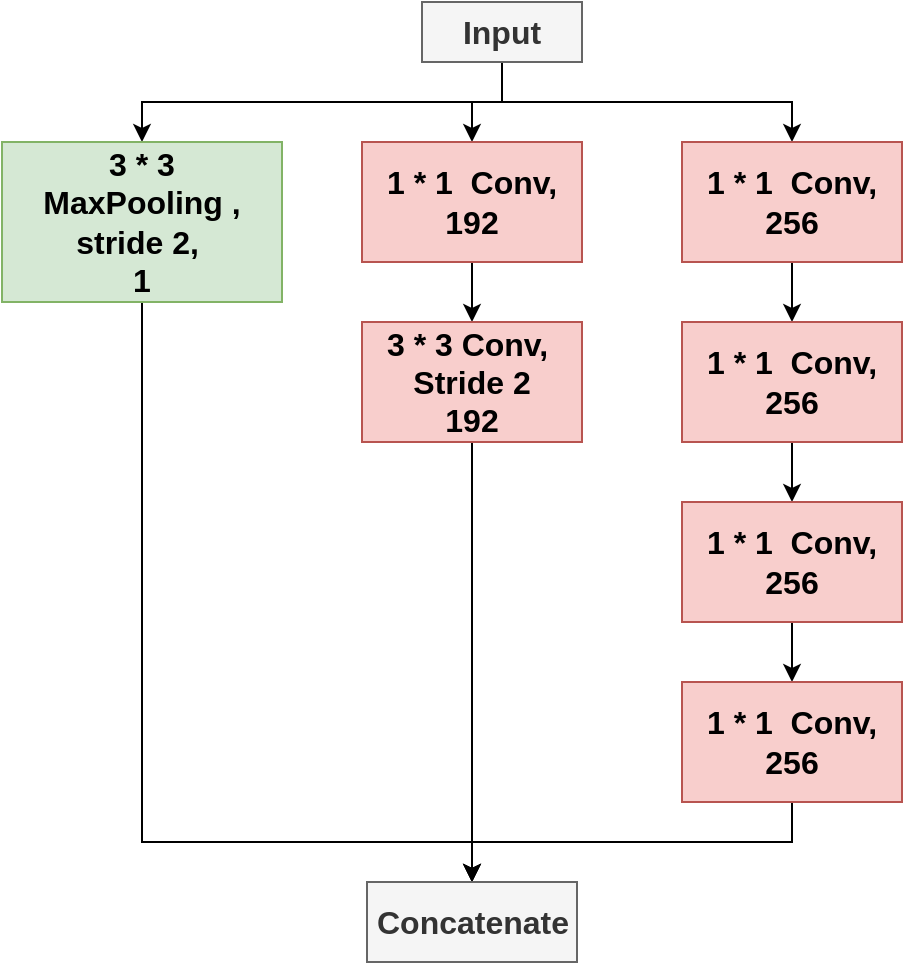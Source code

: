 <mxfile version="24.2.0" type="device">
  <diagram name="Page-1" id="pRJpxutpEvEzpziJwdYP">
    <mxGraphModel dx="677" dy="1076" grid="1" gridSize="10" guides="1" tooltips="1" connect="1" arrows="1" fold="1" page="1" pageScale="1" pageWidth="827" pageHeight="1169" math="0" shadow="0">
      <root>
        <mxCell id="0" />
        <mxCell id="1" parent="0" />
        <mxCell id="tNtBnJCOBXsDg5gNjMjy-10" style="edgeStyle=orthogonalEdgeStyle;rounded=0;orthogonalLoop=1;jettySize=auto;html=1;exitX=0.5;exitY=1;exitDx=0;exitDy=0;entryX=0.5;entryY=0;entryDx=0;entryDy=0;" edge="1" parent="1" source="tNtBnJCOBXsDg5gNjMjy-1" target="tNtBnJCOBXsDg5gNjMjy-2">
          <mxGeometry relative="1" as="geometry" />
        </mxCell>
        <mxCell id="tNtBnJCOBXsDg5gNjMjy-11" style="edgeStyle=orthogonalEdgeStyle;rounded=0;orthogonalLoop=1;jettySize=auto;html=1;exitX=0.5;exitY=1;exitDx=0;exitDy=0;entryX=0.5;entryY=0;entryDx=0;entryDy=0;" edge="1" parent="1" source="tNtBnJCOBXsDg5gNjMjy-1" target="tNtBnJCOBXsDg5gNjMjy-3">
          <mxGeometry relative="1" as="geometry" />
        </mxCell>
        <mxCell id="tNtBnJCOBXsDg5gNjMjy-12" style="edgeStyle=orthogonalEdgeStyle;rounded=0;orthogonalLoop=1;jettySize=auto;html=1;exitX=0.5;exitY=1;exitDx=0;exitDy=0;entryX=0.5;entryY=0;entryDx=0;entryDy=0;" edge="1" parent="1" source="tNtBnJCOBXsDg5gNjMjy-1" target="tNtBnJCOBXsDg5gNjMjy-4">
          <mxGeometry relative="1" as="geometry" />
        </mxCell>
        <mxCell id="tNtBnJCOBXsDg5gNjMjy-1" value="&lt;b&gt;&lt;font style=&quot;font-size: 16px;&quot;&gt;Input&lt;/font&gt;&lt;/b&gt;" style="rounded=0;whiteSpace=wrap;html=1;fillColor=#f5f5f5;fontColor=#333333;strokeColor=#666666;" vertex="1" parent="1">
          <mxGeometry x="240" y="40" width="80" height="30" as="geometry" />
        </mxCell>
        <mxCell id="tNtBnJCOBXsDg5gNjMjy-21" style="edgeStyle=orthogonalEdgeStyle;rounded=0;orthogonalLoop=1;jettySize=auto;html=1;exitX=0.5;exitY=1;exitDx=0;exitDy=0;entryX=0.5;entryY=0;entryDx=0;entryDy=0;" edge="1" parent="1" source="tNtBnJCOBXsDg5gNjMjy-2" target="tNtBnJCOBXsDg5gNjMjy-16">
          <mxGeometry relative="1" as="geometry">
            <mxPoint x="130" y="450" as="targetPoint" />
            <Array as="points">
              <mxPoint x="100" y="460" />
              <mxPoint x="265" y="460" />
            </Array>
          </mxGeometry>
        </mxCell>
        <mxCell id="tNtBnJCOBXsDg5gNjMjy-2" value="&lt;b&gt;&lt;font style=&quot;font-size: 16px;&quot;&gt;3 * 3&lt;/font&gt;&lt;/b&gt;&lt;div&gt;&lt;b&gt;&lt;font style=&quot;font-size: 16px;&quot;&gt;MaxPooling , stride 2,&amp;nbsp;&lt;/font&gt;&lt;/b&gt;&lt;/div&gt;&lt;div&gt;&lt;span style=&quot;font-size: 16px;&quot;&gt;&lt;b&gt;1&lt;/b&gt;&lt;/span&gt;&lt;/div&gt;" style="rounded=0;whiteSpace=wrap;html=1;fillColor=#d5e8d4;strokeColor=#82b366;" vertex="1" parent="1">
          <mxGeometry x="30" y="110" width="140" height="80" as="geometry" />
        </mxCell>
        <mxCell id="tNtBnJCOBXsDg5gNjMjy-9" value="" style="edgeStyle=orthogonalEdgeStyle;rounded=0;orthogonalLoop=1;jettySize=auto;html=1;" edge="1" parent="1" source="tNtBnJCOBXsDg5gNjMjy-3" target="tNtBnJCOBXsDg5gNjMjy-8">
          <mxGeometry relative="1" as="geometry" />
        </mxCell>
        <mxCell id="tNtBnJCOBXsDg5gNjMjy-3" value="&lt;span style=&quot;font-size: 16px;&quot;&gt;&lt;b&gt;1 * 1&amp;nbsp; Conv, 192&lt;/b&gt;&lt;/span&gt;" style="rounded=0;whiteSpace=wrap;html=1;fillColor=#f8cecc;strokeColor=#b85450;" vertex="1" parent="1">
          <mxGeometry x="210" y="110" width="110" height="60" as="geometry" />
        </mxCell>
        <mxCell id="tNtBnJCOBXsDg5gNjMjy-13" value="" style="edgeStyle=orthogonalEdgeStyle;rounded=0;orthogonalLoop=1;jettySize=auto;html=1;" edge="1" parent="1" source="tNtBnJCOBXsDg5gNjMjy-4" target="tNtBnJCOBXsDg5gNjMjy-5">
          <mxGeometry relative="1" as="geometry" />
        </mxCell>
        <mxCell id="tNtBnJCOBXsDg5gNjMjy-4" value="&lt;span style=&quot;font-size: 16px;&quot;&gt;&lt;b&gt;1 * 1&amp;nbsp; Conv, 256&lt;/b&gt;&lt;/span&gt;" style="rounded=0;whiteSpace=wrap;html=1;fillColor=#f8cecc;strokeColor=#b85450;" vertex="1" parent="1">
          <mxGeometry x="370" y="110" width="110" height="60" as="geometry" />
        </mxCell>
        <mxCell id="tNtBnJCOBXsDg5gNjMjy-14" value="" style="edgeStyle=orthogonalEdgeStyle;rounded=0;orthogonalLoop=1;jettySize=auto;html=1;" edge="1" parent="1" source="tNtBnJCOBXsDg5gNjMjy-5" target="tNtBnJCOBXsDg5gNjMjy-6">
          <mxGeometry relative="1" as="geometry" />
        </mxCell>
        <mxCell id="tNtBnJCOBXsDg5gNjMjy-5" value="&lt;span style=&quot;font-size: 16px;&quot;&gt;&lt;b&gt;1 * 1&amp;nbsp; Conv, 256&lt;/b&gt;&lt;/span&gt;" style="rounded=0;whiteSpace=wrap;html=1;fillColor=#f8cecc;strokeColor=#b85450;" vertex="1" parent="1">
          <mxGeometry x="370" y="200" width="110" height="60" as="geometry" />
        </mxCell>
        <mxCell id="tNtBnJCOBXsDg5gNjMjy-15" value="" style="edgeStyle=orthogonalEdgeStyle;rounded=0;orthogonalLoop=1;jettySize=auto;html=1;" edge="1" parent="1" source="tNtBnJCOBXsDg5gNjMjy-6" target="tNtBnJCOBXsDg5gNjMjy-7">
          <mxGeometry relative="1" as="geometry" />
        </mxCell>
        <mxCell id="tNtBnJCOBXsDg5gNjMjy-6" value="&lt;span style=&quot;font-size: 16px;&quot;&gt;&lt;b&gt;1 * 1&amp;nbsp; Conv, 256&lt;/b&gt;&lt;/span&gt;" style="rounded=0;whiteSpace=wrap;html=1;fillColor=#f8cecc;strokeColor=#b85450;" vertex="1" parent="1">
          <mxGeometry x="370" y="290" width="110" height="60" as="geometry" />
        </mxCell>
        <mxCell id="tNtBnJCOBXsDg5gNjMjy-20" style="edgeStyle=orthogonalEdgeStyle;rounded=0;orthogonalLoop=1;jettySize=auto;html=1;exitX=0.5;exitY=1;exitDx=0;exitDy=0;entryX=0.5;entryY=0;entryDx=0;entryDy=0;" edge="1" parent="1" source="tNtBnJCOBXsDg5gNjMjy-7" target="tNtBnJCOBXsDg5gNjMjy-16">
          <mxGeometry relative="1" as="geometry" />
        </mxCell>
        <mxCell id="tNtBnJCOBXsDg5gNjMjy-7" value="&lt;span style=&quot;font-size: 16px;&quot;&gt;&lt;b&gt;1 * 1&amp;nbsp; Conv, 256&lt;/b&gt;&lt;/span&gt;" style="rounded=0;whiteSpace=wrap;html=1;fillColor=#f8cecc;strokeColor=#b85450;" vertex="1" parent="1">
          <mxGeometry x="370" y="380" width="110" height="60" as="geometry" />
        </mxCell>
        <mxCell id="tNtBnJCOBXsDg5gNjMjy-18" style="edgeStyle=orthogonalEdgeStyle;rounded=0;orthogonalLoop=1;jettySize=auto;html=1;exitX=0.5;exitY=1;exitDx=0;exitDy=0;entryX=0.5;entryY=0;entryDx=0;entryDy=0;" edge="1" parent="1" source="tNtBnJCOBXsDg5gNjMjy-8" target="tNtBnJCOBXsDg5gNjMjy-16">
          <mxGeometry relative="1" as="geometry">
            <mxPoint x="280" y="410" as="targetPoint" />
          </mxGeometry>
        </mxCell>
        <mxCell id="tNtBnJCOBXsDg5gNjMjy-8" value="&lt;span style=&quot;font-size: 16px;&quot;&gt;&lt;b&gt;3 * 3 Conv,&amp;nbsp;&lt;/b&gt;&lt;/span&gt;&lt;div&gt;&lt;span style=&quot;font-size: 16px;&quot;&gt;&lt;b&gt;Stride 2&lt;/b&gt;&lt;/span&gt;&lt;/div&gt;&lt;div&gt;&lt;span style=&quot;font-size: 16px;&quot;&gt;&lt;b&gt;192&lt;/b&gt;&lt;/span&gt;&lt;/div&gt;" style="rounded=0;whiteSpace=wrap;html=1;fillColor=#f8cecc;strokeColor=#b85450;" vertex="1" parent="1">
          <mxGeometry x="210" y="200" width="110" height="60" as="geometry" />
        </mxCell>
        <mxCell id="tNtBnJCOBXsDg5gNjMjy-16" value="&lt;b&gt;&lt;font style=&quot;font-size: 16px;&quot;&gt;Concatenate&lt;/font&gt;&lt;/b&gt;" style="rounded=0;whiteSpace=wrap;html=1;fillColor=#f5f5f5;fontColor=#333333;strokeColor=#666666;" vertex="1" parent="1">
          <mxGeometry x="212.5" y="480" width="105" height="40" as="geometry" />
        </mxCell>
      </root>
    </mxGraphModel>
  </diagram>
</mxfile>
